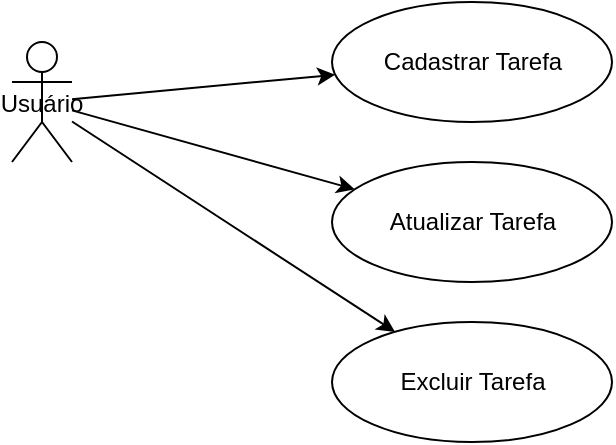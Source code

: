 <?xml version="1.0" encoding="UTF-8"?>
<mxfile>
  <diagram name="Diagrama de Casos de Uso" id="casosuso1">
    <mxGraphModel dx="1296" dy="772" grid="1" gridSize="10" guides="1" tooltips="1">
      <root>
        <mxCell id="0"/>
        <mxCell id="1" parent="0"/>
        <mxCell id="actor1" value="Usuário" style="shape=umlActor;" vertex="1" parent="1">
          <mxGeometry x="40" y="100" width="30" height="60" as="geometry"/>
        </mxCell>
        <mxCell id="usecase1" value="Cadastrar Tarefa" style="ellipse;html=1;" vertex="1" parent="1">
          <mxGeometry x="200" y="80" width="140" height="60" as="geometry"/>
        </mxCell>
        <mxCell id="usecase2" value="Atualizar Tarefa" style="ellipse;html=1;" vertex="1" parent="1">
          <mxGeometry x="200" y="160" width="140" height="60" as="geometry"/>
        </mxCell>
        <mxCell id="usecase3" value="Excluir Tarefa" style="ellipse;html=1;" vertex="1" parent="1">
          <mxGeometry x="200" y="240" width="140" height="60" as="geometry"/>
        </mxCell>
        <mxCell id="line1" edge="1" source="actor1" target="usecase1" parent="1">
          <mxGeometry relative="1" as="geometry"/>
        </mxCell>
        <mxCell id="line2" edge="1" source="actor1" target="usecase2" parent="1">
          <mxGeometry relative="1" as="geometry"/>
        </mxCell>
        <mxCell id="line3" edge="1" source="actor1" target="usecase3" parent="1">
          <mxGeometry relative="1" as="geometry"/>
        </mxCell>
      </root>
    </mxGraphModel>
  </diagram>
</mxfile>
